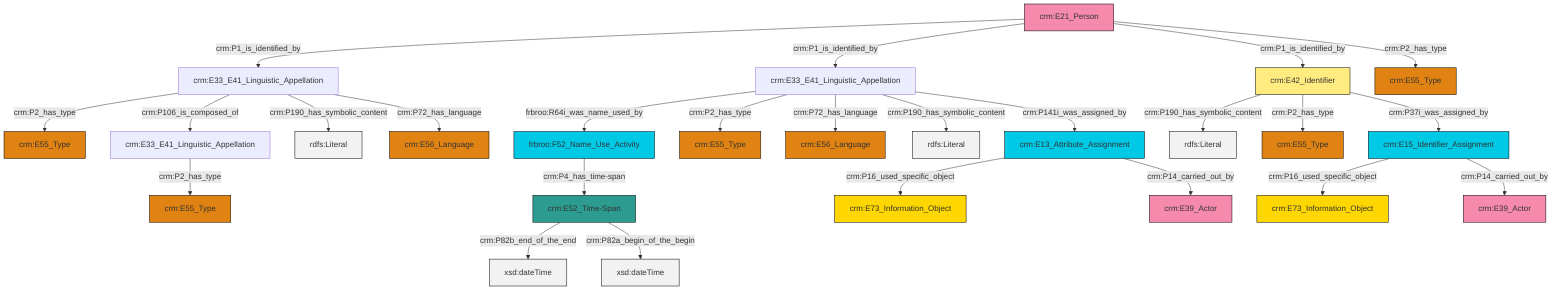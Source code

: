 graph TD
classDef Literal fill:#f2f2f2,stroke:#000000;
classDef CRM_Entity fill:#FFFFFF,stroke:#000000;
classDef Temporal_Entity fill:#00C9E6, stroke:#000000;
classDef Type fill:#E18312, stroke:#000000;
classDef Time-Span fill:#2C9C91, stroke:#000000;
classDef Appellation fill:#FFEB7F, stroke:#000000;
classDef Place fill:#008836, stroke:#000000;
classDef Persistent_Item fill:#B266B2, stroke:#000000;
classDef Conceptual_Object fill:#FFD700, stroke:#000000;
classDef Physical_Thing fill:#D2B48C, stroke:#000000;
classDef Actor fill:#f58aad, stroke:#000000;
classDef PC_Classes fill:#4ce600, stroke:#000000;
classDef Multi fill:#cccccc,stroke:#000000;

4["crm:E21_Person"]:::Actor -->|crm:P1_is_identified_by| 0["crm:E33_E41_Linguistic_Appellation"]:::Default
4["crm:E21_Person"]:::Actor -->|crm:P1_is_identified_by| 7["crm:E33_E41_Linguistic_Appellation"]:::Default
2["frbroo:F52_Name_Use_Activity"]:::Temporal_Entity -->|crm:P4_has_time-span| 12["crm:E52_Time-Span"]:::Time-Span
0["crm:E33_E41_Linguistic_Appellation"]:::Default -->|crm:P2_has_type| 16["crm:E55_Type"]:::Type
17["crm:E15_Identifier_Assignment"]:::Temporal_Entity -->|crm:P16_used_specific_object| 18["crm:E73_Information_Object"]:::Conceptual_Object
0["crm:E33_E41_Linguistic_Appellation"]:::Default -->|crm:P106_is_composed_of| 10["crm:E33_E41_Linguistic_Appellation"]:::Default
17["crm:E15_Identifier_Assignment"]:::Temporal_Entity -->|crm:P14_carried_out_by| 22["crm:E39_Actor"]:::Actor
4["crm:E21_Person"]:::Actor -->|crm:P1_is_identified_by| 5["crm:E42_Identifier"]:::Appellation
4["crm:E21_Person"]:::Actor -->|crm:P2_has_type| 29["crm:E55_Type"]:::Type
7["crm:E33_E41_Linguistic_Appellation"]:::Default -->|frbroo:R64i_was_name_used_by| 2["frbroo:F52_Name_Use_Activity"]:::Temporal_Entity
31["crm:E13_Attribute_Assignment"]:::Temporal_Entity -->|crm:P16_used_specific_object| 20["crm:E73_Information_Object"]:::Conceptual_Object
12["crm:E52_Time-Span"]:::Time-Span -->|crm:P82b_end_of_the_end| 32[xsd:dateTime]:::Literal
5["crm:E42_Identifier"]:::Appellation -->|crm:P190_has_symbolic_content| 35[rdfs:Literal]:::Literal
7["crm:E33_E41_Linguistic_Appellation"]:::Default -->|crm:P2_has_type| 36["crm:E55_Type"]:::Type
5["crm:E42_Identifier"]:::Appellation -->|crm:P2_has_type| 14["crm:E55_Type"]:::Type
0["crm:E33_E41_Linguistic_Appellation"]:::Default -->|crm:P190_has_symbolic_content| 38[rdfs:Literal]:::Literal
7["crm:E33_E41_Linguistic_Appellation"]:::Default -->|crm:P72_has_language| 39["crm:E56_Language"]:::Type
31["crm:E13_Attribute_Assignment"]:::Temporal_Entity -->|crm:P14_carried_out_by| 23["crm:E39_Actor"]:::Actor
10["crm:E33_E41_Linguistic_Appellation"]:::Default -->|crm:P2_has_type| 8["crm:E55_Type"]:::Type
7["crm:E33_E41_Linguistic_Appellation"]:::Default -->|crm:P190_has_symbolic_content| 43[rdfs:Literal]:::Literal
5["crm:E42_Identifier"]:::Appellation -->|crm:P37i_was_assigned_by| 17["crm:E15_Identifier_Assignment"]:::Temporal_Entity
12["crm:E52_Time-Span"]:::Time-Span -->|crm:P82a_begin_of_the_begin| 45[xsd:dateTime]:::Literal
0["crm:E33_E41_Linguistic_Appellation"]:::Default -->|crm:P72_has_language| 33["crm:E56_Language"]:::Type
7["crm:E33_E41_Linguistic_Appellation"]:::Default -->|crm:P141i_was_assigned_by| 31["crm:E13_Attribute_Assignment"]:::Temporal_Entity